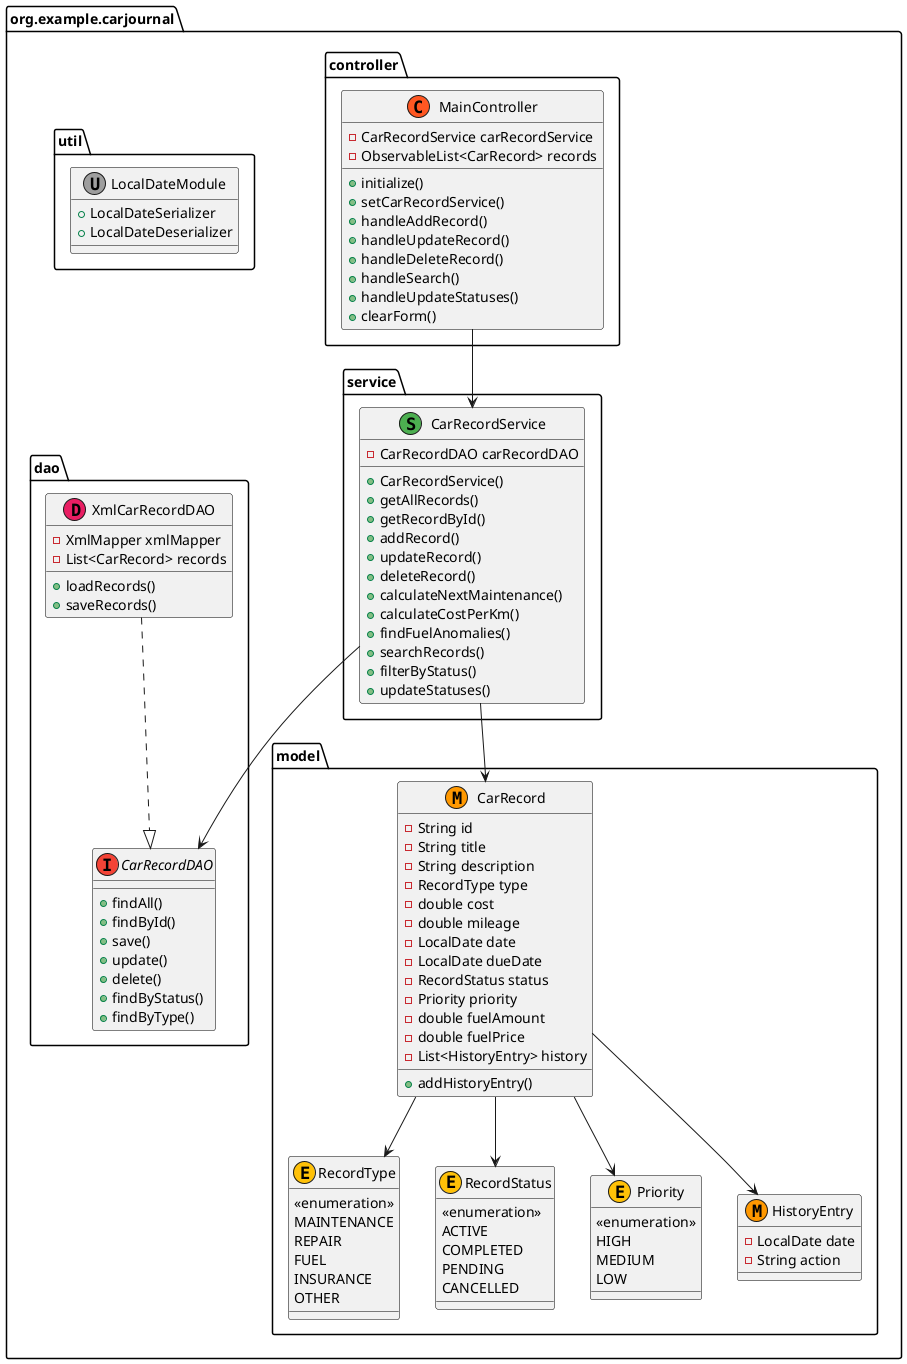 @startuml
!define MAIN_ENTITY #E3F2FD-000000
!define CONTROLLER #F3E5F5-000000
!define SERVICE #E8F5E8-000000
!define MODEL #FFF3E0-000000
!define DAO #FBE9E7-000000
!define UTIL #F5F5F5-000000

package "org.example.carjournal" as main {
  package "controller" as controller {
    class MainController << (C,#FF5722) >> {
      - CarRecordService carRecordService
      - ObservableList<CarRecord> records
      + initialize()
      + setCarRecordService()
      + handleAddRecord()
      + handleUpdateRecord()
      + handleDeleteRecord()
      + handleSearch()
      + handleUpdateStatuses()
      + clearForm()
    }
  }

  package "service" as service {
    class CarRecordService << (S,#4CAF50) >> {
      - CarRecordDAO carRecordDAO
      + CarRecordService()
      + getAllRecords()
      + getRecordById()
      + addRecord()
      + updateRecord()
      + deleteRecord()
      + calculateNextMaintenance()
      + calculateCostPerKm()
      + findFuelAnomalies()
      + searchRecords()
      + filterByStatus()
      + updateStatuses()
    }
  }

  package "model" as model {
    class CarRecord << (M,#FF9800) >> {
      - String id
      - String title
      - String description
      - RecordType type
      - double cost
      - double mileage
      - LocalDate date
      - LocalDate dueDate
      - RecordStatus status
      - Priority priority
      - double fuelAmount
      - double fuelPrice
      - List<HistoryEntry> history
      + addHistoryEntry()
    }

    class RecordType << (E,#FFC107) >> {
      <<enumeration>>
      MAINTENANCE
      REPAIR
      FUEL
      INSURANCE
      OTHER
    }

    class RecordStatus << (E,#FFC107) >> {
      <<enumeration>>
      ACTIVE
      COMPLETED
      PENDING
      CANCELLED
    }

    class Priority << (E,#FFC107) >> {
      <<enumeration>>
      HIGH
      MEDIUM
      LOW
    }

    class HistoryEntry << (M,#FF9800) >> {
      - LocalDate date
      - String action
    }
  }

  package "dao" as dao {
    interface CarRecordDAO << (I,#F44336) >> {
      + findAll()
      + findById()
      + save()
      + update()
      + delete()
      + findByStatus()
      + findByType()
    }

    class XmlCarRecordDAO << (D,#E91E63) >> {
      - XmlMapper xmlMapper
      - List<CarRecord> records
      + loadRecords()
      + saveRecords()
    }
  }

  package "util" as util {
    class LocalDateModule << (U,#9E9E9E) >> {
      + LocalDateSerializer
      + LocalDateDeserializer
    }
  }
}

' Связи между классами
MainController --> CarRecordService
CarRecordService --> CarRecordDAO
CarRecordService --> CarRecord
XmlCarRecordDAO ..|> CarRecordDAO
CarRecord --> RecordType
CarRecord --> RecordStatus
CarRecord --> Priority
CarRecord --> HistoryEntry

' Стили пакетов
skinparam package {
  BackgroundColor<<main>> White
  BorderColor<<main>> Black
}

skinparam class {
  BackgroundColor<<C>> CONTROLLER
  BackgroundColor<<S>> SERVICE
  BackgroundColor<<M>> MODEL
  BackgroundColor<<D>> DAO
  BackgroundColor<<I>> DAO
  BackgroundColor<<E>> MODEL
  BackgroundColor<<U>> UTIL
  BorderColor Black
  ArrowColor Black
}

@enduml